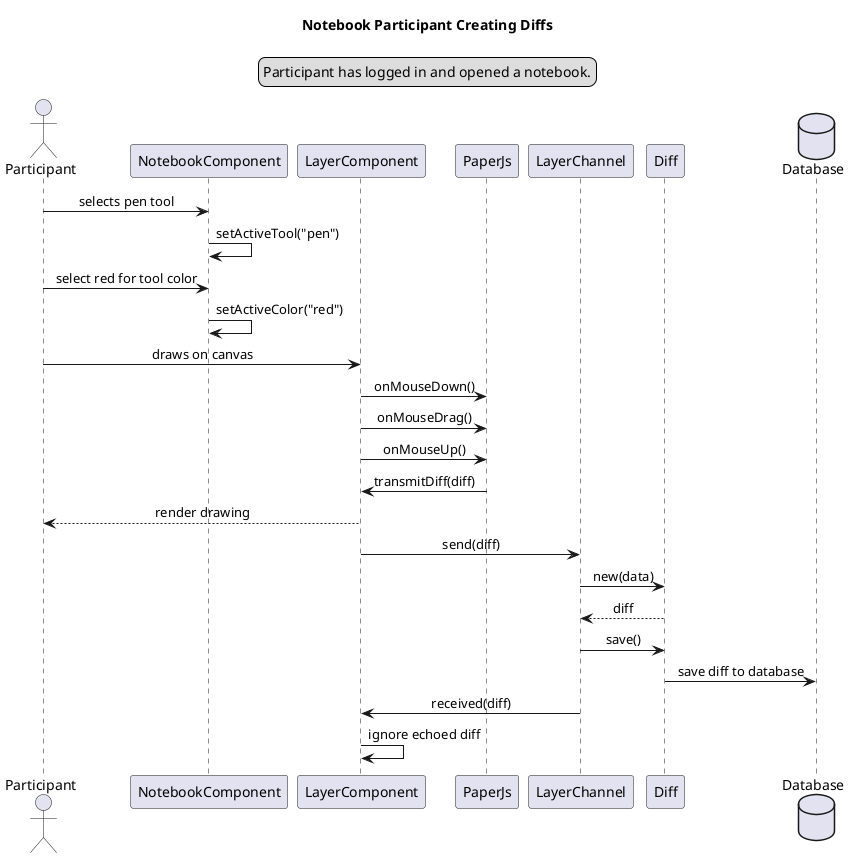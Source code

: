@startuml Notebook Participant Creating Diffs
title Notebook Participant Creating Diffs
skinparam sequenceMessageAlign center
legend top
Participant has logged in and opened a notebook.
endlegend

actor Participant as partic
participant NotebookComponent as nc
participant LayerComponent as lc
participant PaperJs as pjs
participant LayerChannel as lch
participant Diff as d
database Database as db

partic -> nc : selects pen tool
nc -> nc : setActiveTool("pen")
partic -> nc : select red for tool color
nc -> nc : setActiveColor("red")
partic -> lc : draws on canvas

lc -> pjs : onMouseDown()
lc -> pjs : onMouseDrag()
lc -> pjs : onMouseUp()
pjs -> lc : transmitDiff(diff)

lc --> partic : render drawing
lc -> lch : send(diff)
lch -> d : new(data)
d --> lch : diff
lch -> d : save()
d -> db : save diff to database
lch -> lc : received(diff)
lc -> lc : ignore echoed diff

@enduml